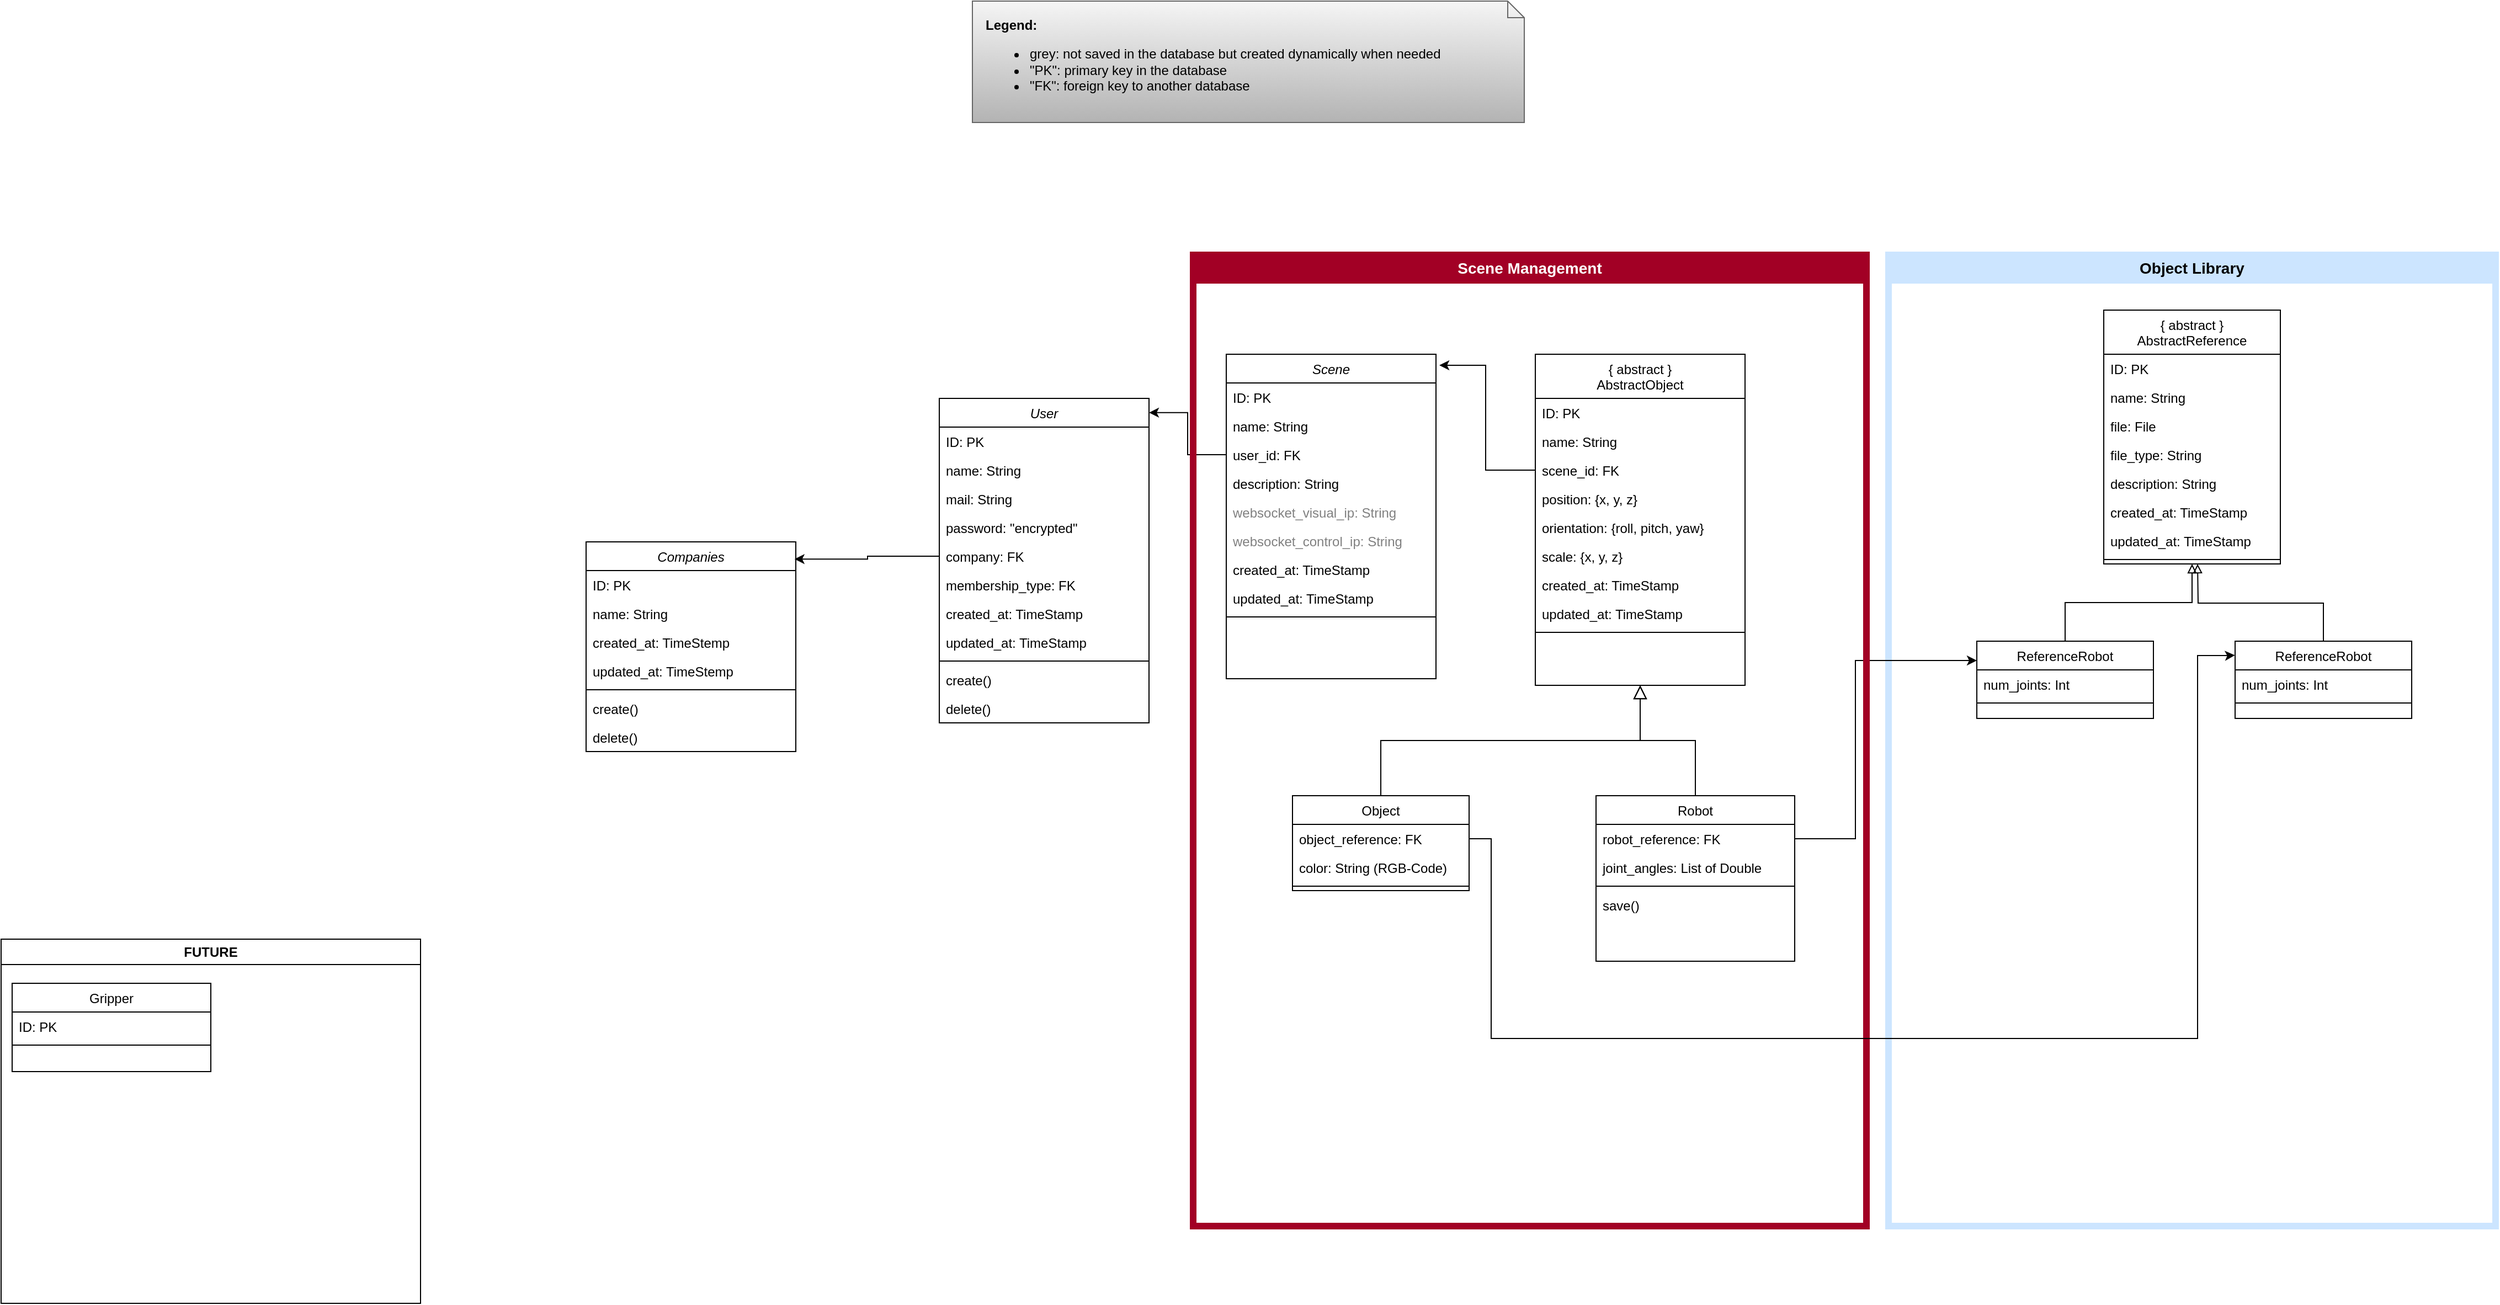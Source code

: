 <mxfile>
    <diagram id="C5RBs43oDa-KdzZeNtuy" name="Backend-Classes">
        <mxGraphModel dx="3200" dy="2270" grid="1" gridSize="10" guides="1" tooltips="1" connect="1" arrows="1" fold="1" page="1" pageScale="1" pageWidth="827" pageHeight="1169" math="0" shadow="0">
            <root>
                <mxCell id="WIyWlLk6GJQsqaUBKTNV-0"/>
                <mxCell id="WIyWlLk6GJQsqaUBKTNV-1" parent="WIyWlLk6GJQsqaUBKTNV-0"/>
                <mxCell id="zkfFHV4jXpPFQw0GAbJ--6" value="Robot" style="swimlane;fontStyle=0;align=center;verticalAlign=top;childLayout=stackLayout;horizontal=1;startSize=26;horizontalStack=0;resizeParent=1;resizeLast=0;collapsible=1;marginBottom=0;rounded=0;shadow=0;strokeWidth=1;" parent="WIyWlLk6GJQsqaUBKTNV-1" vertex="1">
                    <mxGeometry x="-165" y="-340" width="180" height="150" as="geometry">
                        <mxRectangle x="130" y="380" width="160" height="26" as="alternateBounds"/>
                    </mxGeometry>
                </mxCell>
                <mxCell id="ifWMmfsMehx3enwD3pz9-4" value="robot_reference: FK" style="text;align=left;verticalAlign=top;spacingLeft=4;spacingRight=4;overflow=hidden;rotatable=0;points=[[0,0.5],[1,0.5]];portConstraint=eastwest;" parent="zkfFHV4jXpPFQw0GAbJ--6" vertex="1">
                    <mxGeometry y="26" width="180" height="26" as="geometry"/>
                </mxCell>
                <mxCell id="38" value="joint_angles: List of Double" style="text;align=left;verticalAlign=top;spacingLeft=4;spacingRight=4;overflow=hidden;rotatable=0;points=[[0,0.5],[1,0.5]];portConstraint=eastwest;" parent="zkfFHV4jXpPFQw0GAbJ--6" vertex="1">
                    <mxGeometry y="52" width="180" height="26" as="geometry"/>
                </mxCell>
                <mxCell id="zkfFHV4jXpPFQw0GAbJ--9" value="" style="line;html=1;strokeWidth=1;align=left;verticalAlign=middle;spacingTop=-1;spacingLeft=3;spacingRight=3;rotatable=0;labelPosition=right;points=[];portConstraint=eastwest;" parent="zkfFHV4jXpPFQw0GAbJ--6" vertex="1">
                    <mxGeometry y="78" width="180" height="8" as="geometry"/>
                </mxCell>
                <mxCell id="ifWMmfsMehx3enwD3pz9-82" value="save()" style="text;align=left;verticalAlign=top;spacingLeft=4;spacingRight=4;overflow=hidden;rotatable=0;points=[[0,0.5],[1,0.5]];portConstraint=eastwest;" parent="zkfFHV4jXpPFQw0GAbJ--6" vertex="1">
                    <mxGeometry y="86" width="180" height="26" as="geometry"/>
                </mxCell>
                <mxCell id="zkfFHV4jXpPFQw0GAbJ--12" value="" style="endArrow=block;endSize=10;endFill=0;shadow=0;strokeWidth=1;rounded=0;curved=0;edgeStyle=elbowEdgeStyle;elbow=vertical;" parent="WIyWlLk6GJQsqaUBKTNV-1" source="zkfFHV4jXpPFQw0GAbJ--6" target="zkfFHV4jXpPFQw0GAbJ--0" edge="1">
                    <mxGeometry width="160" relative="1" as="geometry">
                        <mxPoint x="-460" y="-297" as="sourcePoint"/>
                        <mxPoint x="-460" y="-297" as="targetPoint"/>
                    </mxGeometry>
                </mxCell>
                <mxCell id="zkfFHV4jXpPFQw0GAbJ--13" value="Object" style="swimlane;fontStyle=0;align=center;verticalAlign=top;childLayout=stackLayout;horizontal=1;startSize=26;horizontalStack=0;resizeParent=1;resizeLast=0;collapsible=1;marginBottom=0;rounded=0;shadow=0;strokeWidth=1;" parent="WIyWlLk6GJQsqaUBKTNV-1" vertex="1">
                    <mxGeometry x="-440" y="-340" width="160" height="86" as="geometry">
                        <mxRectangle x="340" y="380" width="170" height="26" as="alternateBounds"/>
                    </mxGeometry>
                </mxCell>
                <mxCell id="61" value="object_reference: FK" style="text;align=left;verticalAlign=top;spacingLeft=4;spacingRight=4;overflow=hidden;rotatable=0;points=[[0,0.5],[1,0.5]];portConstraint=eastwest;rounded=0;shadow=0;html=0;" parent="zkfFHV4jXpPFQw0GAbJ--13" vertex="1">
                    <mxGeometry y="26" width="160" height="26" as="geometry"/>
                </mxCell>
                <mxCell id="zkfFHV4jXpPFQw0GAbJ--14" value="color: String (RGB-Code)" style="text;align=left;verticalAlign=top;spacingLeft=4;spacingRight=4;overflow=hidden;rotatable=0;points=[[0,0.5],[1,0.5]];portConstraint=eastwest;" parent="zkfFHV4jXpPFQw0GAbJ--13" vertex="1">
                    <mxGeometry y="52" width="160" height="26" as="geometry"/>
                </mxCell>
                <mxCell id="zkfFHV4jXpPFQw0GAbJ--15" value="" style="line;html=1;strokeWidth=1;align=left;verticalAlign=middle;spacingTop=-1;spacingLeft=3;spacingRight=3;rotatable=0;labelPosition=right;points=[];portConstraint=eastwest;" parent="zkfFHV4jXpPFQw0GAbJ--13" vertex="1">
                    <mxGeometry y="78" width="160" height="8" as="geometry"/>
                </mxCell>
                <mxCell id="zkfFHV4jXpPFQw0GAbJ--16" value="" style="endArrow=block;endSize=10;endFill=0;shadow=0;strokeWidth=1;rounded=0;curved=0;edgeStyle=elbowEdgeStyle;elbow=vertical;" parent="WIyWlLk6GJQsqaUBKTNV-1" source="zkfFHV4jXpPFQw0GAbJ--13" target="zkfFHV4jXpPFQw0GAbJ--0" edge="1">
                    <mxGeometry width="160" relative="1" as="geometry">
                        <mxPoint x="-450" y="-127" as="sourcePoint"/>
                        <mxPoint x="-350" y="-229" as="targetPoint"/>
                    </mxGeometry>
                </mxCell>
                <mxCell id="ifWMmfsMehx3enwD3pz9-21" value="&lt;div&gt;&lt;b&gt;Legend:&lt;/b&gt;&lt;/div&gt;&lt;div&gt;&lt;ul&gt;&lt;li&gt;grey: not saved in the database but created dynamically when needed&lt;/li&gt;&lt;li&gt;&quot;PK&quot;: primary key in the database&lt;br&gt;&lt;/li&gt;&lt;li&gt;&quot;FK&quot;: foreign key to another database&lt;br&gt;&lt;/li&gt;&lt;/ul&gt;&lt;/div&gt;" style="shape=note;size=15;align=left;spacingLeft=10;html=1;whiteSpace=wrap;fillColor=#f5f5f5;strokeColor=#666666;gradientColor=#b3b3b3;fontColor=#000000;" parent="WIyWlLk6GJQsqaUBKTNV-1" vertex="1">
                    <mxGeometry x="-730" y="-1060" width="500" height="110" as="geometry"/>
                </mxCell>
                <mxCell id="ifWMmfsMehx3enwD3pz9-26" value="User" style="swimlane;fontStyle=2;align=center;verticalAlign=top;childLayout=stackLayout;horizontal=1;startSize=26;horizontalStack=0;resizeParent=1;resizeLast=0;collapsible=1;marginBottom=0;rounded=0;shadow=0;strokeWidth=1;" parent="WIyWlLk6GJQsqaUBKTNV-1" vertex="1">
                    <mxGeometry x="-760" y="-700" width="190" height="294" as="geometry">
                        <mxRectangle x="220" y="120" width="160" height="26" as="alternateBounds"/>
                    </mxGeometry>
                </mxCell>
                <mxCell id="ifWMmfsMehx3enwD3pz9-27" value="ID: PK" style="text;align=left;verticalAlign=top;spacingLeft=4;spacingRight=4;overflow=hidden;rotatable=0;points=[[0,0.5],[1,0.5]];portConstraint=eastwest;" parent="ifWMmfsMehx3enwD3pz9-26" vertex="1">
                    <mxGeometry y="26" width="190" height="26" as="geometry"/>
                </mxCell>
                <mxCell id="ifWMmfsMehx3enwD3pz9-28" value="name: String" style="text;align=left;verticalAlign=top;spacingLeft=4;spacingRight=4;overflow=hidden;rotatable=0;points=[[0,0.5],[1,0.5]];portConstraint=eastwest;rounded=0;shadow=0;html=0;" parent="ifWMmfsMehx3enwD3pz9-26" vertex="1">
                    <mxGeometry y="52" width="190" height="26" as="geometry"/>
                </mxCell>
                <mxCell id="ifWMmfsMehx3enwD3pz9-34" value="mail: String" style="text;align=left;verticalAlign=top;spacingLeft=4;spacingRight=4;overflow=hidden;rotatable=0;points=[[0,0.5],[1,0.5]];portConstraint=eastwest;rounded=0;shadow=0;html=0;" parent="ifWMmfsMehx3enwD3pz9-26" vertex="1">
                    <mxGeometry y="78" width="190" height="26" as="geometry"/>
                </mxCell>
                <mxCell id="ifWMmfsMehx3enwD3pz9-35" value="password: &quot;encrypted&quot;" style="text;align=left;verticalAlign=top;spacingLeft=4;spacingRight=4;overflow=hidden;rotatable=0;points=[[0,0.5],[1,0.5]];portConstraint=eastwest;rounded=0;shadow=0;html=0;" parent="ifWMmfsMehx3enwD3pz9-26" vertex="1">
                    <mxGeometry y="104" width="190" height="26" as="geometry"/>
                </mxCell>
                <mxCell id="ifWMmfsMehx3enwD3pz9-36" value="company: FK" style="text;align=left;verticalAlign=top;spacingLeft=4;spacingRight=4;overflow=hidden;rotatable=0;points=[[0,0.5],[1,0.5]];portConstraint=eastwest;rounded=0;shadow=0;html=0;" parent="ifWMmfsMehx3enwD3pz9-26" vertex="1">
                    <mxGeometry y="130" width="190" height="26" as="geometry"/>
                </mxCell>
                <mxCell id="ifWMmfsMehx3enwD3pz9-37" value="membership_type: FK" style="text;align=left;verticalAlign=top;spacingLeft=4;spacingRight=4;overflow=hidden;rotatable=0;points=[[0,0.5],[1,0.5]];portConstraint=eastwest;rounded=0;shadow=0;html=0;" parent="ifWMmfsMehx3enwD3pz9-26" vertex="1">
                    <mxGeometry y="156" width="190" height="26" as="geometry"/>
                </mxCell>
                <mxCell id="ifWMmfsMehx3enwD3pz9-55" value="created_at: TimeStamp" style="text;align=left;verticalAlign=top;spacingLeft=4;spacingRight=4;overflow=hidden;rotatable=0;points=[[0,0.5],[1,0.5]];portConstraint=eastwest;rounded=0;shadow=0;html=0;" parent="ifWMmfsMehx3enwD3pz9-26" vertex="1">
                    <mxGeometry y="182" width="190" height="26" as="geometry"/>
                </mxCell>
                <mxCell id="ifWMmfsMehx3enwD3pz9-56" value="updated_at: TimeStamp" style="text;align=left;verticalAlign=top;spacingLeft=4;spacingRight=4;overflow=hidden;rotatable=0;points=[[0,0.5],[1,0.5]];portConstraint=eastwest;rounded=0;shadow=0;html=0;" parent="ifWMmfsMehx3enwD3pz9-26" vertex="1">
                    <mxGeometry y="208" width="190" height="26" as="geometry"/>
                </mxCell>
                <mxCell id="ifWMmfsMehx3enwD3pz9-31" value="" style="line;html=1;strokeWidth=1;align=left;verticalAlign=middle;spacingTop=-1;spacingLeft=3;spacingRight=3;rotatable=0;labelPosition=right;points=[];portConstraint=eastwest;" parent="ifWMmfsMehx3enwD3pz9-26" vertex="1">
                    <mxGeometry y="234" width="190" height="8" as="geometry"/>
                </mxCell>
                <mxCell id="ifWMmfsMehx3enwD3pz9-32" value="create()&#10;" style="text;align=left;verticalAlign=top;spacingLeft=4;spacingRight=4;overflow=hidden;rotatable=0;points=[[0,0.5],[1,0.5]];portConstraint=eastwest;" parent="ifWMmfsMehx3enwD3pz9-26" vertex="1">
                    <mxGeometry y="242" width="190" height="26" as="geometry"/>
                </mxCell>
                <mxCell id="ifWMmfsMehx3enwD3pz9-33" value="delete()" style="text;align=left;verticalAlign=top;spacingLeft=4;spacingRight=4;overflow=hidden;rotatable=0;points=[[0,0.5],[1,0.5]];portConstraint=eastwest;" parent="ifWMmfsMehx3enwD3pz9-26" vertex="1">
                    <mxGeometry y="268" width="190" height="26" as="geometry"/>
                </mxCell>
                <mxCell id="ifWMmfsMehx3enwD3pz9-39" value="Companies" style="swimlane;fontStyle=2;align=center;verticalAlign=top;childLayout=stackLayout;horizontal=1;startSize=26;horizontalStack=0;resizeParent=1;resizeLast=0;collapsible=1;marginBottom=0;rounded=0;shadow=0;strokeWidth=1;" parent="WIyWlLk6GJQsqaUBKTNV-1" vertex="1">
                    <mxGeometry x="-1080" y="-570" width="190" height="190" as="geometry">
                        <mxRectangle x="220" y="120" width="160" height="26" as="alternateBounds"/>
                    </mxGeometry>
                </mxCell>
                <mxCell id="ifWMmfsMehx3enwD3pz9-40" value="ID: PK" style="text;align=left;verticalAlign=top;spacingLeft=4;spacingRight=4;overflow=hidden;rotatable=0;points=[[0,0.5],[1,0.5]];portConstraint=eastwest;" parent="ifWMmfsMehx3enwD3pz9-39" vertex="1">
                    <mxGeometry y="26" width="190" height="26" as="geometry"/>
                </mxCell>
                <mxCell id="ifWMmfsMehx3enwD3pz9-41" value="name: String" style="text;align=left;verticalAlign=top;spacingLeft=4;spacingRight=4;overflow=hidden;rotatable=0;points=[[0,0.5],[1,0.5]];portConstraint=eastwest;rounded=0;shadow=0;html=0;" parent="ifWMmfsMehx3enwD3pz9-39" vertex="1">
                    <mxGeometry y="52" width="190" height="26" as="geometry"/>
                </mxCell>
                <mxCell id="ifWMmfsMehx3enwD3pz9-53" value="created_at: TimeStemp" style="text;align=left;verticalAlign=top;spacingLeft=4;spacingRight=4;overflow=hidden;rotatable=0;points=[[0,0.5],[1,0.5]];portConstraint=eastwest;rounded=0;shadow=0;html=0;" parent="ifWMmfsMehx3enwD3pz9-39" vertex="1">
                    <mxGeometry y="78" width="190" height="26" as="geometry"/>
                </mxCell>
                <mxCell id="ifWMmfsMehx3enwD3pz9-54" value="updated_at: TimeStemp" style="text;align=left;verticalAlign=top;spacingLeft=4;spacingRight=4;overflow=hidden;rotatable=0;points=[[0,0.5],[1,0.5]];portConstraint=eastwest;rounded=0;shadow=0;html=0;" parent="ifWMmfsMehx3enwD3pz9-39" vertex="1">
                    <mxGeometry y="104" width="190" height="26" as="geometry"/>
                </mxCell>
                <mxCell id="ifWMmfsMehx3enwD3pz9-46" value="" style="line;html=1;strokeWidth=1;align=left;verticalAlign=middle;spacingTop=-1;spacingLeft=3;spacingRight=3;rotatable=0;labelPosition=right;points=[];portConstraint=eastwest;" parent="ifWMmfsMehx3enwD3pz9-39" vertex="1">
                    <mxGeometry y="130" width="190" height="8" as="geometry"/>
                </mxCell>
                <mxCell id="ifWMmfsMehx3enwD3pz9-47" value="create()&#10;" style="text;align=left;verticalAlign=top;spacingLeft=4;spacingRight=4;overflow=hidden;rotatable=0;points=[[0,0.5],[1,0.5]];portConstraint=eastwest;" parent="ifWMmfsMehx3enwD3pz9-39" vertex="1">
                    <mxGeometry y="138" width="190" height="26" as="geometry"/>
                </mxCell>
                <mxCell id="ifWMmfsMehx3enwD3pz9-48" value="delete()" style="text;align=left;verticalAlign=top;spacingLeft=4;spacingRight=4;overflow=hidden;rotatable=0;points=[[0,0.5],[1,0.5]];portConstraint=eastwest;" parent="ifWMmfsMehx3enwD3pz9-39" vertex="1">
                    <mxGeometry y="164" width="190" height="26" as="geometry"/>
                </mxCell>
                <mxCell id="ifWMmfsMehx3enwD3pz9-50" style="edgeStyle=orthogonalEdgeStyle;rounded=0;orthogonalLoop=1;jettySize=auto;html=1;exitX=0;exitY=0.5;exitDx=0;exitDy=0;entryX=0.994;entryY=0.082;entryDx=0;entryDy=0;entryPerimeter=0;" parent="WIyWlLk6GJQsqaUBKTNV-1" source="ifWMmfsMehx3enwD3pz9-36" target="ifWMmfsMehx3enwD3pz9-39" edge="1">
                    <mxGeometry relative="1" as="geometry"/>
                </mxCell>
                <mxCell id="ifWMmfsMehx3enwD3pz9-65" style="edgeStyle=orthogonalEdgeStyle;rounded=0;orthogonalLoop=1;jettySize=auto;html=1;exitX=0;exitY=0.5;exitDx=0;exitDy=0;entryX=1;entryY=0.044;entryDx=0;entryDy=0;entryPerimeter=0;" parent="WIyWlLk6GJQsqaUBKTNV-1" source="ifWMmfsMehx3enwD3pz9-51" target="ifWMmfsMehx3enwD3pz9-26" edge="1">
                    <mxGeometry relative="1" as="geometry"/>
                </mxCell>
                <mxCell id="ifWMmfsMehx3enwD3pz9-91" value="FUTURE" style="swimlane;whiteSpace=wrap;html=1;" parent="WIyWlLk6GJQsqaUBKTNV-1" vertex="1">
                    <mxGeometry x="-1610" y="-210" width="380" height="330" as="geometry">
                        <mxRectangle x="-950" y="290" width="90" height="30" as="alternateBounds"/>
                    </mxGeometry>
                </mxCell>
                <mxCell id="ifWMmfsMehx3enwD3pz9-83" value="Gripper" style="swimlane;fontStyle=0;align=center;verticalAlign=top;childLayout=stackLayout;horizontal=1;startSize=26;horizontalStack=0;resizeParent=1;resizeLast=0;collapsible=1;marginBottom=0;rounded=0;shadow=0;strokeWidth=1;" parent="ifWMmfsMehx3enwD3pz9-91" vertex="1">
                    <mxGeometry x="10" y="40" width="180" height="80" as="geometry">
                        <mxRectangle x="130" y="380" width="160" height="26" as="alternateBounds"/>
                    </mxGeometry>
                </mxCell>
                <mxCell id="ifWMmfsMehx3enwD3pz9-87" value="ID: PK" style="text;align=left;verticalAlign=top;spacingLeft=4;spacingRight=4;overflow=hidden;rotatable=0;points=[[0,0.5],[1,0.5]];portConstraint=eastwest;" parent="ifWMmfsMehx3enwD3pz9-83" vertex="1">
                    <mxGeometry y="26" width="180" height="26" as="geometry"/>
                </mxCell>
                <mxCell id="ifWMmfsMehx3enwD3pz9-88" value="" style="line;html=1;strokeWidth=1;align=left;verticalAlign=middle;spacingTop=-1;spacingLeft=3;spacingRight=3;rotatable=0;labelPosition=right;points=[];portConstraint=eastwest;" parent="ifWMmfsMehx3enwD3pz9-83" vertex="1">
                    <mxGeometry y="52" width="180" height="8" as="geometry"/>
                </mxCell>
                <mxCell id="12" value="Object Library" style="swimlane;whiteSpace=wrap;html=1;fillColor=#cce5ff;strokeColor=#CCE5FF;strokeWidth=6;fontColor=#000000;fontSize=14;" parent="WIyWlLk6GJQsqaUBKTNV-1" vertex="1">
                    <mxGeometry x="100" y="-830" width="550" height="880" as="geometry">
                        <mxRectangle x="-950" y="290" width="90" height="30" as="alternateBounds"/>
                    </mxGeometry>
                </mxCell>
                <mxCell id="16" value="{ abstract }&#10;AbstractReference" style="swimlane;fontStyle=0;align=center;verticalAlign=top;childLayout=stackLayout;horizontal=1;startSize=40;horizontalStack=0;resizeParent=1;resizeLast=0;collapsible=1;marginBottom=0;rounded=0;shadow=0;strokeWidth=1;" parent="12" vertex="1">
                    <mxGeometry x="195" y="50" width="160" height="230" as="geometry">
                        <mxRectangle x="340" y="380" width="170" height="26" as="alternateBounds"/>
                    </mxGeometry>
                </mxCell>
                <mxCell id="17" value="ID: PK" style="text;align=left;verticalAlign=top;spacingLeft=4;spacingRight=4;overflow=hidden;rotatable=0;points=[[0,0.5],[1,0.5]];portConstraint=eastwest;" parent="16" vertex="1">
                    <mxGeometry y="40" width="160" height="26" as="geometry"/>
                </mxCell>
                <mxCell id="18" value="name: String" style="text;align=left;verticalAlign=top;spacingLeft=4;spacingRight=4;overflow=hidden;rotatable=0;points=[[0,0.5],[1,0.5]];portConstraint=eastwest;rounded=0;shadow=0;html=0;" parent="16" vertex="1">
                    <mxGeometry y="66" width="160" height="26" as="geometry"/>
                </mxCell>
                <mxCell id="19" value="file: File" style="text;align=left;verticalAlign=top;spacingLeft=4;spacingRight=4;overflow=hidden;rotatable=0;points=[[0,0.5],[1,0.5]];portConstraint=eastwest;rounded=0;shadow=0;html=0;" parent="16" vertex="1">
                    <mxGeometry y="92" width="160" height="26" as="geometry"/>
                </mxCell>
                <mxCell id="20" value="file_type: String" style="text;align=left;verticalAlign=top;spacingLeft=4;spacingRight=4;overflow=hidden;rotatable=0;points=[[0,0.5],[1,0.5]];portConstraint=eastwest;rounded=0;shadow=0;html=0;" parent="16" vertex="1">
                    <mxGeometry y="118" width="160" height="26" as="geometry"/>
                </mxCell>
                <mxCell id="50" value="description: String" style="text;align=left;verticalAlign=top;spacingLeft=4;spacingRight=4;overflow=hidden;rotatable=0;points=[[0,0.5],[1,0.5]];portConstraint=eastwest;rounded=0;shadow=0;html=0;" parent="16" vertex="1">
                    <mxGeometry y="144" width="160" height="26" as="geometry"/>
                </mxCell>
                <mxCell id="21" value="created_at: TimeStamp" style="text;align=left;verticalAlign=top;spacingLeft=4;spacingRight=4;overflow=hidden;rotatable=0;points=[[0,0.5],[1,0.5]];portConstraint=eastwest;rounded=0;shadow=0;html=0;" parent="16" vertex="1">
                    <mxGeometry y="170" width="160" height="26" as="geometry"/>
                </mxCell>
                <mxCell id="22" value="updated_at: TimeStamp" style="text;align=left;verticalAlign=top;spacingLeft=4;spacingRight=4;overflow=hidden;rotatable=0;points=[[0,0.5],[1,0.5]];portConstraint=eastwest;rounded=0;shadow=0;html=0;" parent="16" vertex="1">
                    <mxGeometry y="196" width="160" height="26" as="geometry"/>
                </mxCell>
                <mxCell id="23" value="" style="line;html=1;strokeWidth=1;align=left;verticalAlign=middle;spacingTop=-1;spacingLeft=3;spacingRight=3;rotatable=0;labelPosition=right;points=[];portConstraint=eastwest;" parent="16" vertex="1">
                    <mxGeometry y="222" width="160" height="8" as="geometry"/>
                </mxCell>
                <mxCell id="25" value="ReferenceRobot" style="swimlane;fontStyle=0;align=center;verticalAlign=top;childLayout=stackLayout;horizontal=1;startSize=26;horizontalStack=0;resizeParent=1;resizeLast=0;collapsible=1;marginBottom=0;rounded=0;shadow=0;strokeWidth=1;" parent="12" vertex="1">
                    <mxGeometry x="80" y="350" width="160" height="70" as="geometry">
                        <mxRectangle x="340" y="380" width="170" height="26" as="alternateBounds"/>
                    </mxGeometry>
                </mxCell>
                <mxCell id="26" value="num_joints: Int" style="text;align=left;verticalAlign=top;spacingLeft=4;spacingRight=4;overflow=hidden;rotatable=0;points=[[0,0.5],[1,0.5]];portConstraint=eastwest;" parent="25" vertex="1">
                    <mxGeometry y="26" width="160" height="26" as="geometry"/>
                </mxCell>
                <mxCell id="32" value="" style="line;html=1;strokeWidth=1;align=left;verticalAlign=middle;spacingTop=-1;spacingLeft=3;spacingRight=3;rotatable=0;labelPosition=right;points=[];portConstraint=eastwest;" parent="25" vertex="1">
                    <mxGeometry y="52" width="160" height="8" as="geometry"/>
                </mxCell>
                <mxCell id="51" value="ReferenceRobot" style="swimlane;fontStyle=0;align=center;verticalAlign=top;childLayout=stackLayout;horizontal=1;startSize=26;horizontalStack=0;resizeParent=1;resizeLast=0;collapsible=1;marginBottom=0;rounded=0;shadow=0;strokeWidth=1;" parent="12" vertex="1">
                    <mxGeometry x="314" y="350" width="160" height="70" as="geometry">
                        <mxRectangle x="340" y="380" width="170" height="26" as="alternateBounds"/>
                    </mxGeometry>
                </mxCell>
                <mxCell id="52" value="num_joints: Int" style="text;align=left;verticalAlign=top;spacingLeft=4;spacingRight=4;overflow=hidden;rotatable=0;points=[[0,0.5],[1,0.5]];portConstraint=eastwest;" parent="51" vertex="1">
                    <mxGeometry y="26" width="160" height="26" as="geometry"/>
                </mxCell>
                <mxCell id="53" value="" style="line;html=1;strokeWidth=1;align=left;verticalAlign=middle;spacingTop=-1;spacingLeft=3;spacingRight=3;rotatable=0;labelPosition=right;points=[];portConstraint=eastwest;" parent="51" vertex="1">
                    <mxGeometry y="52" width="160" height="8" as="geometry"/>
                </mxCell>
                <mxCell id="58" style="edgeStyle=orthogonalEdgeStyle;rounded=0;orthogonalLoop=1;jettySize=auto;html=1;exitX=0.5;exitY=0;exitDx=0;exitDy=0;entryX=0.5;entryY=1;entryDx=0;entryDy=0;endArrow=block;endFill=0;" parent="12" source="25" target="16" edge="1">
                    <mxGeometry relative="1" as="geometry">
                        <mxPoint x="-60" y="279.98" as="sourcePoint"/>
                        <mxPoint x="137.6" y="130" as="targetPoint"/>
                    </mxGeometry>
                </mxCell>
                <mxCell id="39" style="edgeStyle=orthogonalEdgeStyle;rounded=0;orthogonalLoop=1;jettySize=auto;html=1;exitX=1;exitY=0.5;exitDx=0;exitDy=0;entryX=0;entryY=0.25;entryDx=0;entryDy=0;" parent="WIyWlLk6GJQsqaUBKTNV-1" source="ifWMmfsMehx3enwD3pz9-4" target="25" edge="1">
                    <mxGeometry relative="1" as="geometry">
                        <mxPoint x="30" y="-603" as="sourcePoint"/>
                        <mxPoint x="227.6" y="-755.94" as="targetPoint"/>
                        <Array as="points">
                            <mxPoint x="70" y="-301"/>
                            <mxPoint x="70" y="-462"/>
                        </Array>
                    </mxGeometry>
                </mxCell>
                <mxCell id="40" value="Scene Management" style="swimlane;whiteSpace=wrap;html=1;fillColor=#A20025;strokeColor=#A20025;strokeWidth=6;fontColor=#ffffff;fontSize=14;" parent="WIyWlLk6GJQsqaUBKTNV-1" vertex="1">
                    <mxGeometry x="-530" y="-830" width="610" height="880" as="geometry">
                        <mxRectangle x="-950" y="290" width="90" height="30" as="alternateBounds"/>
                    </mxGeometry>
                </mxCell>
                <mxCell id="ifWMmfsMehx3enwD3pz9-6" value="Scene" style="swimlane;fontStyle=2;align=center;verticalAlign=top;childLayout=stackLayout;horizontal=1;startSize=26;horizontalStack=0;resizeParent=1;resizeLast=0;collapsible=1;marginBottom=0;rounded=0;shadow=0;strokeWidth=1;" parent="40" vertex="1">
                    <mxGeometry x="30" y="90" width="190" height="294" as="geometry">
                        <mxRectangle x="220" y="120" width="160" height="26" as="alternateBounds"/>
                    </mxGeometry>
                </mxCell>
                <mxCell id="ifWMmfsMehx3enwD3pz9-7" value="ID: PK" style="text;align=left;verticalAlign=top;spacingLeft=4;spacingRight=4;overflow=hidden;rotatable=0;points=[[0,0.5],[1,0.5]];portConstraint=eastwest;" parent="ifWMmfsMehx3enwD3pz9-6" vertex="1">
                    <mxGeometry y="26" width="190" height="26" as="geometry"/>
                </mxCell>
                <mxCell id="ifWMmfsMehx3enwD3pz9-8" value="name: String" style="text;align=left;verticalAlign=top;spacingLeft=4;spacingRight=4;overflow=hidden;rotatable=0;points=[[0,0.5],[1,0.5]];portConstraint=eastwest;rounded=0;shadow=0;html=0;" parent="ifWMmfsMehx3enwD3pz9-6" vertex="1">
                    <mxGeometry y="52" width="190" height="26" as="geometry"/>
                </mxCell>
                <mxCell id="ifWMmfsMehx3enwD3pz9-51" value="user_id: FK" style="text;align=left;verticalAlign=top;spacingLeft=4;spacingRight=4;overflow=hidden;rotatable=0;points=[[0,0.5],[1,0.5]];portConstraint=eastwest;rounded=0;shadow=0;html=0;" parent="ifWMmfsMehx3enwD3pz9-6" vertex="1">
                    <mxGeometry y="78" width="190" height="26" as="geometry"/>
                </mxCell>
                <mxCell id="ifWMmfsMehx3enwD3pz9-52" value="description: String" style="text;align=left;verticalAlign=top;spacingLeft=4;spacingRight=4;overflow=hidden;rotatable=0;points=[[0,0.5],[1,0.5]];portConstraint=eastwest;rounded=0;shadow=0;html=0;" parent="ifWMmfsMehx3enwD3pz9-6" vertex="1">
                    <mxGeometry y="104" width="190" height="26" as="geometry"/>
                </mxCell>
                <mxCell id="ifWMmfsMehx3enwD3pz9-17" value="websocket_visual_ip: String" style="text;align=left;verticalAlign=top;spacingLeft=4;spacingRight=4;overflow=hidden;rotatable=0;points=[[0,0.5],[1,0.5]];portConstraint=eastwest;rounded=0;shadow=0;html=0;fontColor=#808080;" parent="ifWMmfsMehx3enwD3pz9-6" vertex="1">
                    <mxGeometry y="130" width="190" height="26" as="geometry"/>
                </mxCell>
                <mxCell id="ifWMmfsMehx3enwD3pz9-18" value="websocket_control_ip: String" style="text;align=left;verticalAlign=top;spacingLeft=4;spacingRight=4;overflow=hidden;rotatable=0;points=[[0,0.5],[1,0.5]];portConstraint=eastwest;rounded=0;shadow=0;html=0;fontColor=#808080;" parent="ifWMmfsMehx3enwD3pz9-6" vertex="1">
                    <mxGeometry y="156" width="190" height="26" as="geometry"/>
                </mxCell>
                <mxCell id="ifWMmfsMehx3enwD3pz9-59" value="created_at: TimeStamp" style="text;align=left;verticalAlign=top;spacingLeft=4;spacingRight=4;overflow=hidden;rotatable=0;points=[[0,0.5],[1,0.5]];portConstraint=eastwest;rounded=0;shadow=0;html=0;" parent="ifWMmfsMehx3enwD3pz9-6" vertex="1">
                    <mxGeometry y="182" width="190" height="26" as="geometry"/>
                </mxCell>
                <mxCell id="ifWMmfsMehx3enwD3pz9-60" value="updated_at: TimeStamp" style="text;align=left;verticalAlign=top;spacingLeft=4;spacingRight=4;overflow=hidden;rotatable=0;points=[[0,0.5],[1,0.5]];portConstraint=eastwest;rounded=0;shadow=0;html=0;" parent="ifWMmfsMehx3enwD3pz9-6" vertex="1">
                    <mxGeometry y="208" width="190" height="26" as="geometry"/>
                </mxCell>
                <mxCell id="ifWMmfsMehx3enwD3pz9-10" value="" style="line;html=1;strokeWidth=1;align=left;verticalAlign=middle;spacingTop=-1;spacingLeft=3;spacingRight=3;rotatable=0;labelPosition=right;points=[];portConstraint=eastwest;" parent="ifWMmfsMehx3enwD3pz9-6" vertex="1">
                    <mxGeometry y="234" width="190" height="8" as="geometry"/>
                </mxCell>
                <mxCell id="zkfFHV4jXpPFQw0GAbJ--0" value="{ abstract }&#10;AbstractObject" style="swimlane;fontStyle=0;align=center;verticalAlign=top;childLayout=stackLayout;horizontal=1;startSize=40;horizontalStack=0;resizeParent=1;resizeLast=0;collapsible=1;marginBottom=0;rounded=0;shadow=0;strokeWidth=1;" parent="40" vertex="1">
                    <mxGeometry x="310" y="90" width="190" height="300" as="geometry">
                        <mxRectangle x="220" y="120" width="160" height="26" as="alternateBounds"/>
                    </mxGeometry>
                </mxCell>
                <mxCell id="zkfFHV4jXpPFQw0GAbJ--1" value="ID: PK" style="text;align=left;verticalAlign=top;spacingLeft=4;spacingRight=4;overflow=hidden;rotatable=0;points=[[0,0.5],[1,0.5]];portConstraint=eastwest;" parent="zkfFHV4jXpPFQw0GAbJ--0" vertex="1">
                    <mxGeometry y="40" width="190" height="26" as="geometry"/>
                </mxCell>
                <mxCell id="zkfFHV4jXpPFQw0GAbJ--2" value="name: String" style="text;align=left;verticalAlign=top;spacingLeft=4;spacingRight=4;overflow=hidden;rotatable=0;points=[[0,0.5],[1,0.5]];portConstraint=eastwest;rounded=0;shadow=0;html=0;" parent="zkfFHV4jXpPFQw0GAbJ--0" vertex="1">
                    <mxGeometry y="66" width="190" height="26" as="geometry"/>
                </mxCell>
                <mxCell id="ifWMmfsMehx3enwD3pz9-63" value="scene_id: FK" style="text;align=left;verticalAlign=top;spacingLeft=4;spacingRight=4;overflow=hidden;rotatable=0;points=[[0,0.5],[1,0.5]];portConstraint=eastwest;rounded=0;shadow=0;html=0;" parent="zkfFHV4jXpPFQw0GAbJ--0" vertex="1">
                    <mxGeometry y="92" width="190" height="26" as="geometry"/>
                </mxCell>
                <mxCell id="ifWMmfsMehx3enwD3pz9-0" value="position: {x, y, z}" style="text;align=left;verticalAlign=top;spacingLeft=4;spacingRight=4;overflow=hidden;rotatable=0;points=[[0,0.5],[1,0.5]];portConstraint=eastwest;rounded=0;shadow=0;html=0;" parent="zkfFHV4jXpPFQw0GAbJ--0" vertex="1">
                    <mxGeometry y="118" width="190" height="26" as="geometry"/>
                </mxCell>
                <mxCell id="ifWMmfsMehx3enwD3pz9-92" value="orientation: {roll, pitch, yaw}" style="text;align=left;verticalAlign=top;spacingLeft=4;spacingRight=4;overflow=hidden;rotatable=0;points=[[0,0.5],[1,0.5]];portConstraint=eastwest;rounded=0;shadow=0;html=0;" parent="zkfFHV4jXpPFQw0GAbJ--0" vertex="1">
                    <mxGeometry y="144" width="190" height="26" as="geometry"/>
                </mxCell>
                <mxCell id="ifWMmfsMehx3enwD3pz9-16" value="scale: {x, y, z}" style="text;align=left;verticalAlign=top;spacingLeft=4;spacingRight=4;overflow=hidden;rotatable=0;points=[[0,0.5],[1,0.5]];portConstraint=eastwest;rounded=0;shadow=0;html=0;" parent="zkfFHV4jXpPFQw0GAbJ--0" vertex="1">
                    <mxGeometry y="170" width="190" height="26" as="geometry"/>
                </mxCell>
                <mxCell id="ifWMmfsMehx3enwD3pz9-61" value="created_at: TimeStamp" style="text;align=left;verticalAlign=top;spacingLeft=4;spacingRight=4;overflow=hidden;rotatable=0;points=[[0,0.5],[1,0.5]];portConstraint=eastwest;rounded=0;shadow=0;html=0;" parent="zkfFHV4jXpPFQw0GAbJ--0" vertex="1">
                    <mxGeometry y="196" width="190" height="26" as="geometry"/>
                </mxCell>
                <mxCell id="ifWMmfsMehx3enwD3pz9-62" value="updated_at: TimeStamp" style="text;align=left;verticalAlign=top;spacingLeft=4;spacingRight=4;overflow=hidden;rotatable=0;points=[[0,0.5],[1,0.5]];portConstraint=eastwest;rounded=0;shadow=0;html=0;" parent="zkfFHV4jXpPFQw0GAbJ--0" vertex="1">
                    <mxGeometry y="222" width="190" height="26" as="geometry"/>
                </mxCell>
                <mxCell id="zkfFHV4jXpPFQw0GAbJ--4" value="" style="line;html=1;strokeWidth=1;align=left;verticalAlign=middle;spacingTop=-1;spacingLeft=3;spacingRight=3;rotatable=0;labelPosition=right;points=[];portConstraint=eastwest;" parent="zkfFHV4jXpPFQw0GAbJ--0" vertex="1">
                    <mxGeometry y="248" width="190" height="8" as="geometry"/>
                </mxCell>
                <mxCell id="ifWMmfsMehx3enwD3pz9-64" style="edgeStyle=orthogonalEdgeStyle;rounded=0;orthogonalLoop=1;jettySize=auto;html=1;exitX=0;exitY=0.5;exitDx=0;exitDy=0;entryX=1.016;entryY=0.034;entryDx=0;entryDy=0;entryPerimeter=0;" parent="40" source="ifWMmfsMehx3enwD3pz9-63" target="ifWMmfsMehx3enwD3pz9-6" edge="1">
                    <mxGeometry relative="1" as="geometry"/>
                </mxCell>
                <mxCell id="59" style="edgeStyle=orthogonalEdgeStyle;rounded=0;orthogonalLoop=1;jettySize=auto;html=1;exitX=0.5;exitY=0;exitDx=0;exitDy=0;endArrow=block;endFill=0;" parent="WIyWlLk6GJQsqaUBKTNV-1" source="51" edge="1">
                    <mxGeometry relative="1" as="geometry">
                        <mxPoint x="270.0" y="-470" as="sourcePoint"/>
                        <mxPoint x="380" y="-550" as="targetPoint"/>
                    </mxGeometry>
                </mxCell>
                <mxCell id="62" style="edgeStyle=orthogonalEdgeStyle;rounded=0;orthogonalLoop=1;jettySize=auto;html=1;exitX=1;exitY=0.5;exitDx=0;exitDy=0;entryX=-0.001;entryY=0.183;entryDx=0;entryDy=0;entryPerimeter=0;" parent="WIyWlLk6GJQsqaUBKTNV-1" source="61" target="51" edge="1">
                    <mxGeometry relative="1" as="geometry">
                        <mxPoint x="25" y="-291" as="sourcePoint"/>
                        <mxPoint x="410" y="-460" as="targetPoint"/>
                        <Array as="points">
                            <mxPoint x="-260" y="-301"/>
                            <mxPoint x="-260" y="-120"/>
                            <mxPoint x="380" y="-120"/>
                            <mxPoint x="380" y="-467"/>
                            <mxPoint x="410" y="-467"/>
                        </Array>
                    </mxGeometry>
                </mxCell>
            </root>
        </mxGraphModel>
    </diagram>
</mxfile>